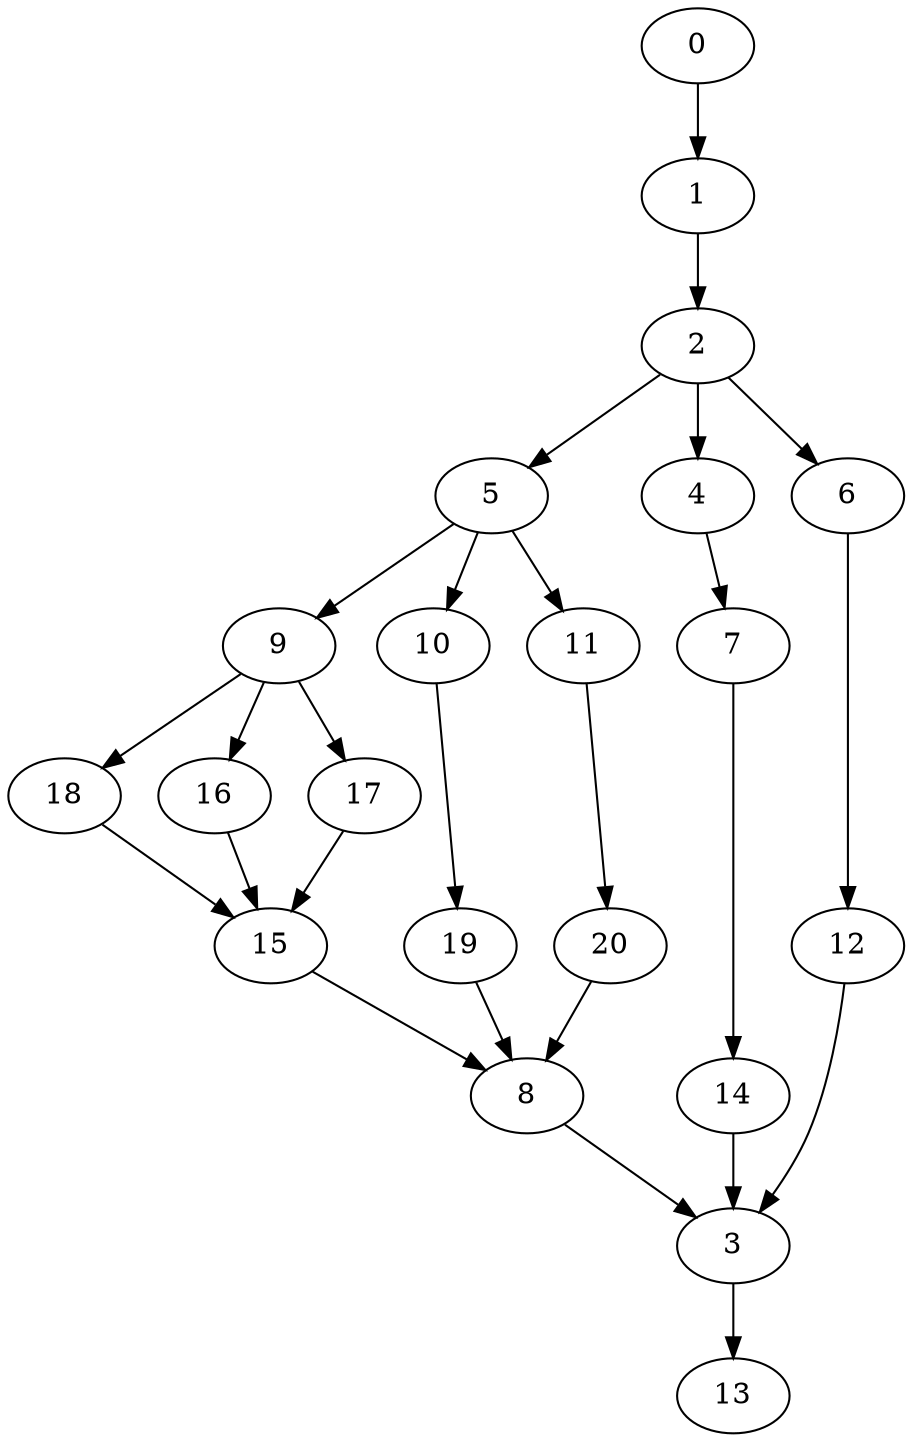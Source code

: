 digraph "SeriesParallel-MaxBf-3_Nodes_21_CCR_10.00_WeightType_Random" {
	graph ["Duplicate states"=0,
		GraphType=S_P,
		"Max states in OPEN"=0,
		Modes="120000ms; topo-ordered tasks, ; Pruning: task equivalence, fixed order ready list, ; F-value: ; Optimisation: best schedule length (\
SL) optimisation on equal, ",
		NumberOfTasks=21,
		"Pruned using list schedule length"=2938,
		"States removed from OPEN"=0,
		TargetSystem="Homogeneous-2",
		"Time to schedule (ms)"=206,
		"Total idle time"=40,
		"Total schedule length"=117,
		"Total sequential time"=140,
		"Total states created"=5133
	];
	0	["Finish time"=9,
		Processor=0,
		"Start time"=0,
		Weight=9];
	1	["Finish time"=18,
		Processor=0,
		"Start time"=9,
		Weight=9];
	0 -> 1	[Weight=36];
	2	["Finish time"=22,
		Processor=0,
		"Start time"=18,
		Weight=4];
	1 -> 2	[Weight=54];
	5	["Finish time"=32,
		Processor=0,
		"Start time"=22,
		Weight=10];
	2 -> 5	[Weight=80];
	4	["Finish time"=50,
		Processor=1,
		"Start time"=40,
		Weight=10];
	2 -> 4	[Weight=18];
	6	["Finish time"=86,
		Processor=0,
		"Start time"=77,
		Weight=9];
	2 -> 6	[Weight=62];
	9	["Finish time"=34,
		Processor=0,
		"Start time"=32,
		Weight=2];
	5 -> 9	[Weight=45];
	10	["Finish time"=61,
		Processor=0,
		"Start time"=54,
		Weight=7];
	5 -> 10	[Weight=54];
	11	["Finish time"=70,
		Processor=0,
		"Start time"=61,
		Weight=9];
	5 -> 11	[Weight=71];
	18	["Finish time"=41,
		Processor=0,
		"Start time"=34,
		Weight=7];
	9 -> 18	[Weight=54];
	16	["Finish time"=46,
		Processor=0,
		"Start time"=41,
		Weight=5];
	9 -> 16	[Weight=36];
	17	["Finish time"=54,
		Processor=0,
		"Start time"=46,
		Weight=8];
	9 -> 17	[Weight=45];
	15	["Finish time"=93,
		Processor=0,
		"Start time"=86,
		Weight=7];
	18 -> 15	[Weight=80];
	16 -> 15	[Weight=62];
	17 -> 15	[Weight=36];
	19	["Finish time"=77,
		Processor=0,
		"Start time"=70,
		Weight=7];
	10 -> 19	[Weight=27];
	20	["Finish time"=95,
		Processor=0,
		"Start time"=93,
		Weight=2];
	11 -> 20	[Weight=62];
	7	["Finish time"=55,
		Processor=1,
		"Start time"=50,
		Weight=5];
	4 -> 7	[Weight=27];
	8	["Finish time"=103,
		Processor=0,
		"Start time"=95,
		Weight=8];
	19 -> 8	[Weight=80];
	12	["Finish time"=111,
		Processor=0,
		"Start time"=103,
		Weight=8];
	6 -> 12	[Weight=71];
	15 -> 8	[Weight=71];
	14	["Finish time"=63,
		Processor=1,
		"Start time"=55,
		Weight=8];
	7 -> 14	[Weight=89];
	20 -> 8	[Weight=27];
	3	["Finish time"=114,
		Processor=0,
		"Start time"=111,
		Weight=3];
	8 -> 3	[Weight=62];
	12 -> 3	[Weight=62];
	14 -> 3	[Weight=18];
	13	["Finish time"=117,
		Processor=0,
		"Start time"=114,
		Weight=3];
	3 -> 13	[Weight=71];
}
